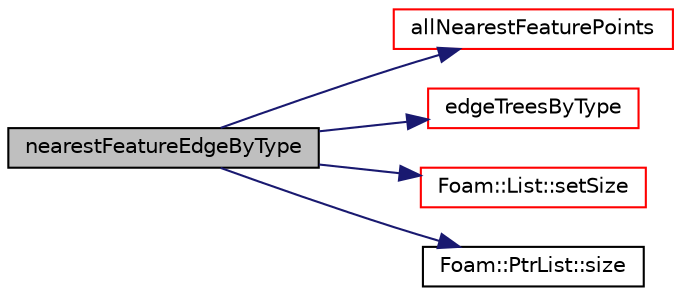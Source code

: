digraph "nearestFeatureEdgeByType"
{
  bgcolor="transparent";
  edge [fontname="Helvetica",fontsize="10",labelfontname="Helvetica",labelfontsize="10"];
  node [fontname="Helvetica",fontsize="10",shape=record];
  rankdir="LR";
  Node1 [label="nearestFeatureEdgeByType",height=0.2,width=0.4,color="black", fillcolor="grey75", style="filled", fontcolor="black"];
  Node1 -> Node2 [color="midnightblue",fontsize="10",style="solid",fontname="Helvetica"];
  Node2 [label="allNearestFeaturePoints",height=0.2,width=0.4,color="red",URL="$a00701.html#a436713ecf8a2f1714e69237c0b84e920",tooltip="Find all the feature points within searchDistSqr of sample. "];
  Node1 -> Node3 [color="midnightblue",fontsize="10",style="solid",fontname="Helvetica"];
  Node3 [label="edgeTreesByType",height=0.2,width=0.4,color="red",URL="$a00701.html#aba6501b44b34487e5343b229c1ea1d80",tooltip="Demand driven construction of octree for boundary edges by type. "];
  Node1 -> Node4 [color="midnightblue",fontsize="10",style="solid",fontname="Helvetica"];
  Node4 [label="Foam::List::setSize",height=0.2,width=0.4,color="red",URL="$a01367.html#aedb985ffeaf1bdbfeccc2a8730405703",tooltip="Reset size of List. "];
  Node1 -> Node5 [color="midnightblue",fontsize="10",style="solid",fontname="Helvetica"];
  Node5 [label="Foam::PtrList::size",height=0.2,width=0.4,color="black",URL="$a02038.html#a723361dc2020160f5492e8fe2d09fa44",tooltip="Return the number of elements in the PtrList. "];
}
